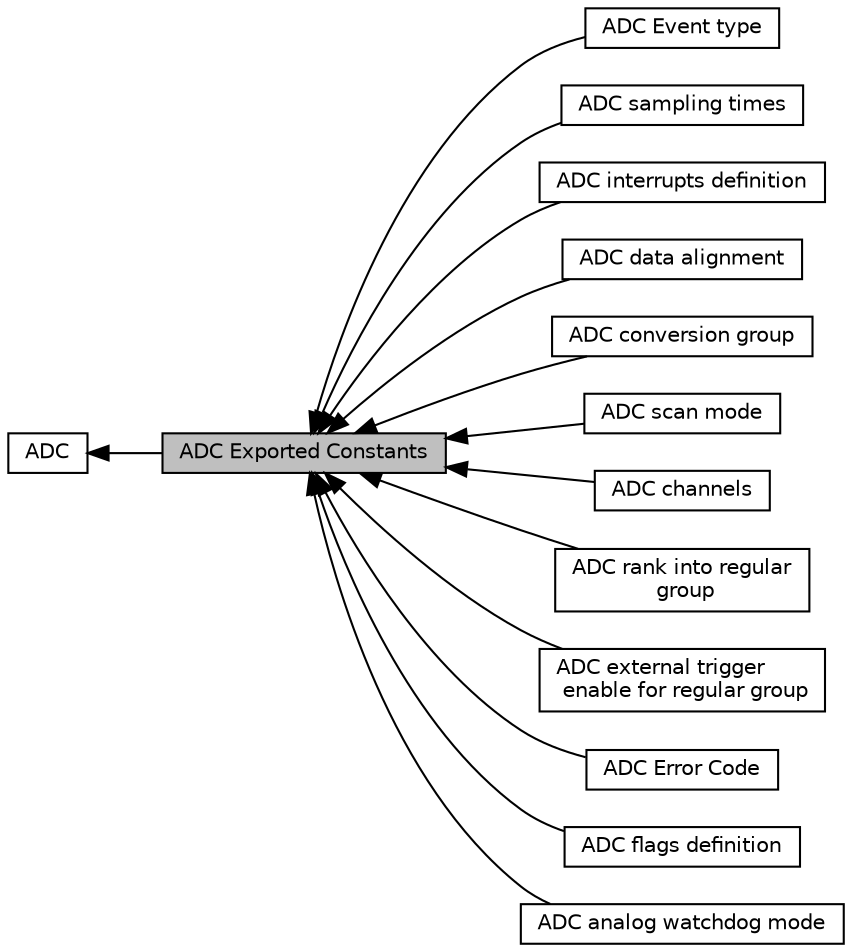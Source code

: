 digraph "ADC Exported Constants"
{
  edge [fontname="Helvetica",fontsize="10",labelfontname="Helvetica",labelfontsize="10"];
  node [fontname="Helvetica",fontsize="10",shape=box];
  rankdir=LR;
  Node12 [label="ADC Event type",height=0.2,width=0.4,color="black", fillcolor="white", style="filled",URL="$group___a_d_c___event__type.html",tooltip=" "];
  Node8 [label="ADC sampling times",height=0.2,width=0.4,color="black", fillcolor="white", style="filled",URL="$group___a_d_c__sampling__times.html",tooltip=" "];
  Node13 [label="ADC interrupts definition",height=0.2,width=0.4,color="black", fillcolor="white", style="filled",URL="$group___a_d_c__interrupts__definition.html",tooltip=" "];
  Node4 [label="ADC data alignment",height=0.2,width=0.4,color="black", fillcolor="white", style="filled",URL="$group___a_d_c___data__align.html",tooltip=" "];
  Node11 [label="ADC conversion group",height=0.2,width=0.4,color="black", fillcolor="white", style="filled",URL="$group___a_d_c__conversion__group.html",tooltip=" "];
  Node5 [label="ADC scan mode",height=0.2,width=0.4,color="black", fillcolor="white", style="filled",URL="$group___a_d_c___scan__mode.html",tooltip=" "];
  Node7 [label="ADC channels",height=0.2,width=0.4,color="black", fillcolor="white", style="filled",URL="$group___a_d_c__channels.html",tooltip=" "];
  Node9 [label="ADC rank into regular\l group",height=0.2,width=0.4,color="black", fillcolor="white", style="filled",URL="$group___a_d_c__regular__rank.html",tooltip=" "];
  Node6 [label="ADC external trigger\l enable for regular group",height=0.2,width=0.4,color="black", fillcolor="white", style="filled",URL="$group___a_d_c___external__trigger__edge___regular.html",tooltip=" "];
  Node2 [label="ADC",height=0.2,width=0.4,color="black", fillcolor="white", style="filled",URL="$group___a_d_c.html",tooltip="ADC HAL module driver."];
  Node3 [label="ADC Error Code",height=0.2,width=0.4,color="black", fillcolor="white", style="filled",URL="$group___a_d_c___error___code.html",tooltip=" "];
  Node1 [label="ADC Exported Constants",height=0.2,width=0.4,color="black", fillcolor="grey75", style="filled", fontcolor="black",tooltip=" "];
  Node14 [label="ADC flags definition",height=0.2,width=0.4,color="black", fillcolor="white", style="filled",URL="$group___a_d_c__flags__definition.html",tooltip=" "];
  Node10 [label="ADC analog watchdog mode",height=0.2,width=0.4,color="black", fillcolor="white", style="filled",URL="$group___a_d_c__analog__watchdog__mode.html",tooltip=" "];
  Node2->Node1 [shape=plaintext, dir="back", style="solid"];
  Node1->Node3 [shape=plaintext, dir="back", style="solid"];
  Node1->Node4 [shape=plaintext, dir="back", style="solid"];
  Node1->Node5 [shape=plaintext, dir="back", style="solid"];
  Node1->Node6 [shape=plaintext, dir="back", style="solid"];
  Node1->Node7 [shape=plaintext, dir="back", style="solid"];
  Node1->Node8 [shape=plaintext, dir="back", style="solid"];
  Node1->Node9 [shape=plaintext, dir="back", style="solid"];
  Node1->Node10 [shape=plaintext, dir="back", style="solid"];
  Node1->Node11 [shape=plaintext, dir="back", style="solid"];
  Node1->Node12 [shape=plaintext, dir="back", style="solid"];
  Node1->Node13 [shape=plaintext, dir="back", style="solid"];
  Node1->Node14 [shape=plaintext, dir="back", style="solid"];
}
